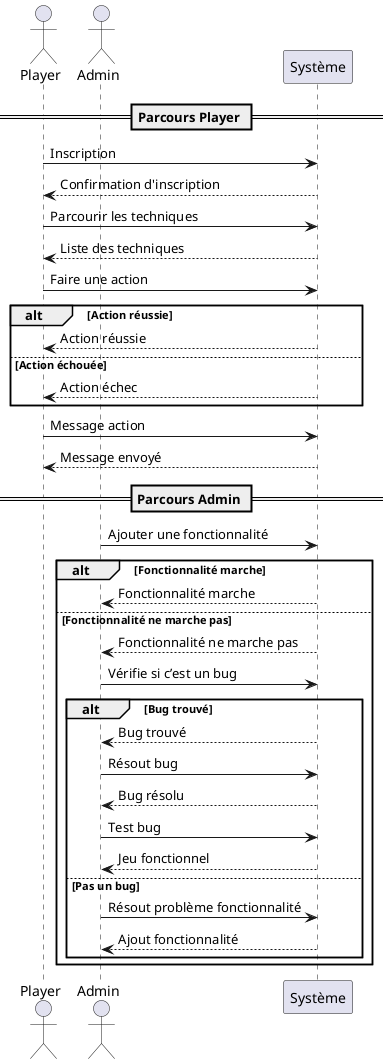 @startuml sequence
actor Player
actor Admin
participant "Système" as System

== Parcours Player ==

Player -> System: Inscription
System --> Player: Confirmation d'inscription

Player -> System: Parcourir les techniques
System --> Player: Liste des techniques

Player -> System: Faire une action
alt Action réussie
  System --> Player: Action réussie
else Action échouée
  System --> Player: Action échec
end

Player -> System: Message action
System --> Player: Message envoyé

== Parcours Admin ==

Admin -> System: Ajouter une fonctionnalité
alt Fonctionnalité marche
  System --> Admin: Fonctionnalité marche
else Fonctionnalité ne marche pas
  System --> Admin: Fonctionnalité ne marche pas
  Admin -> System: Vérifie si c’est un bug
  alt Bug trouvé
    System --> Admin: Bug trouvé
    Admin -> System: Résout bug
    System --> Admin: Bug résolu
    Admin -> System: Test bug
    System --> Admin: Jeu fonctionnel
  else Pas un bug
    Admin -> System: Résout problème fonctionnalité
    System --> Admin: Ajout fonctionnalité
  end
end
@enduml
